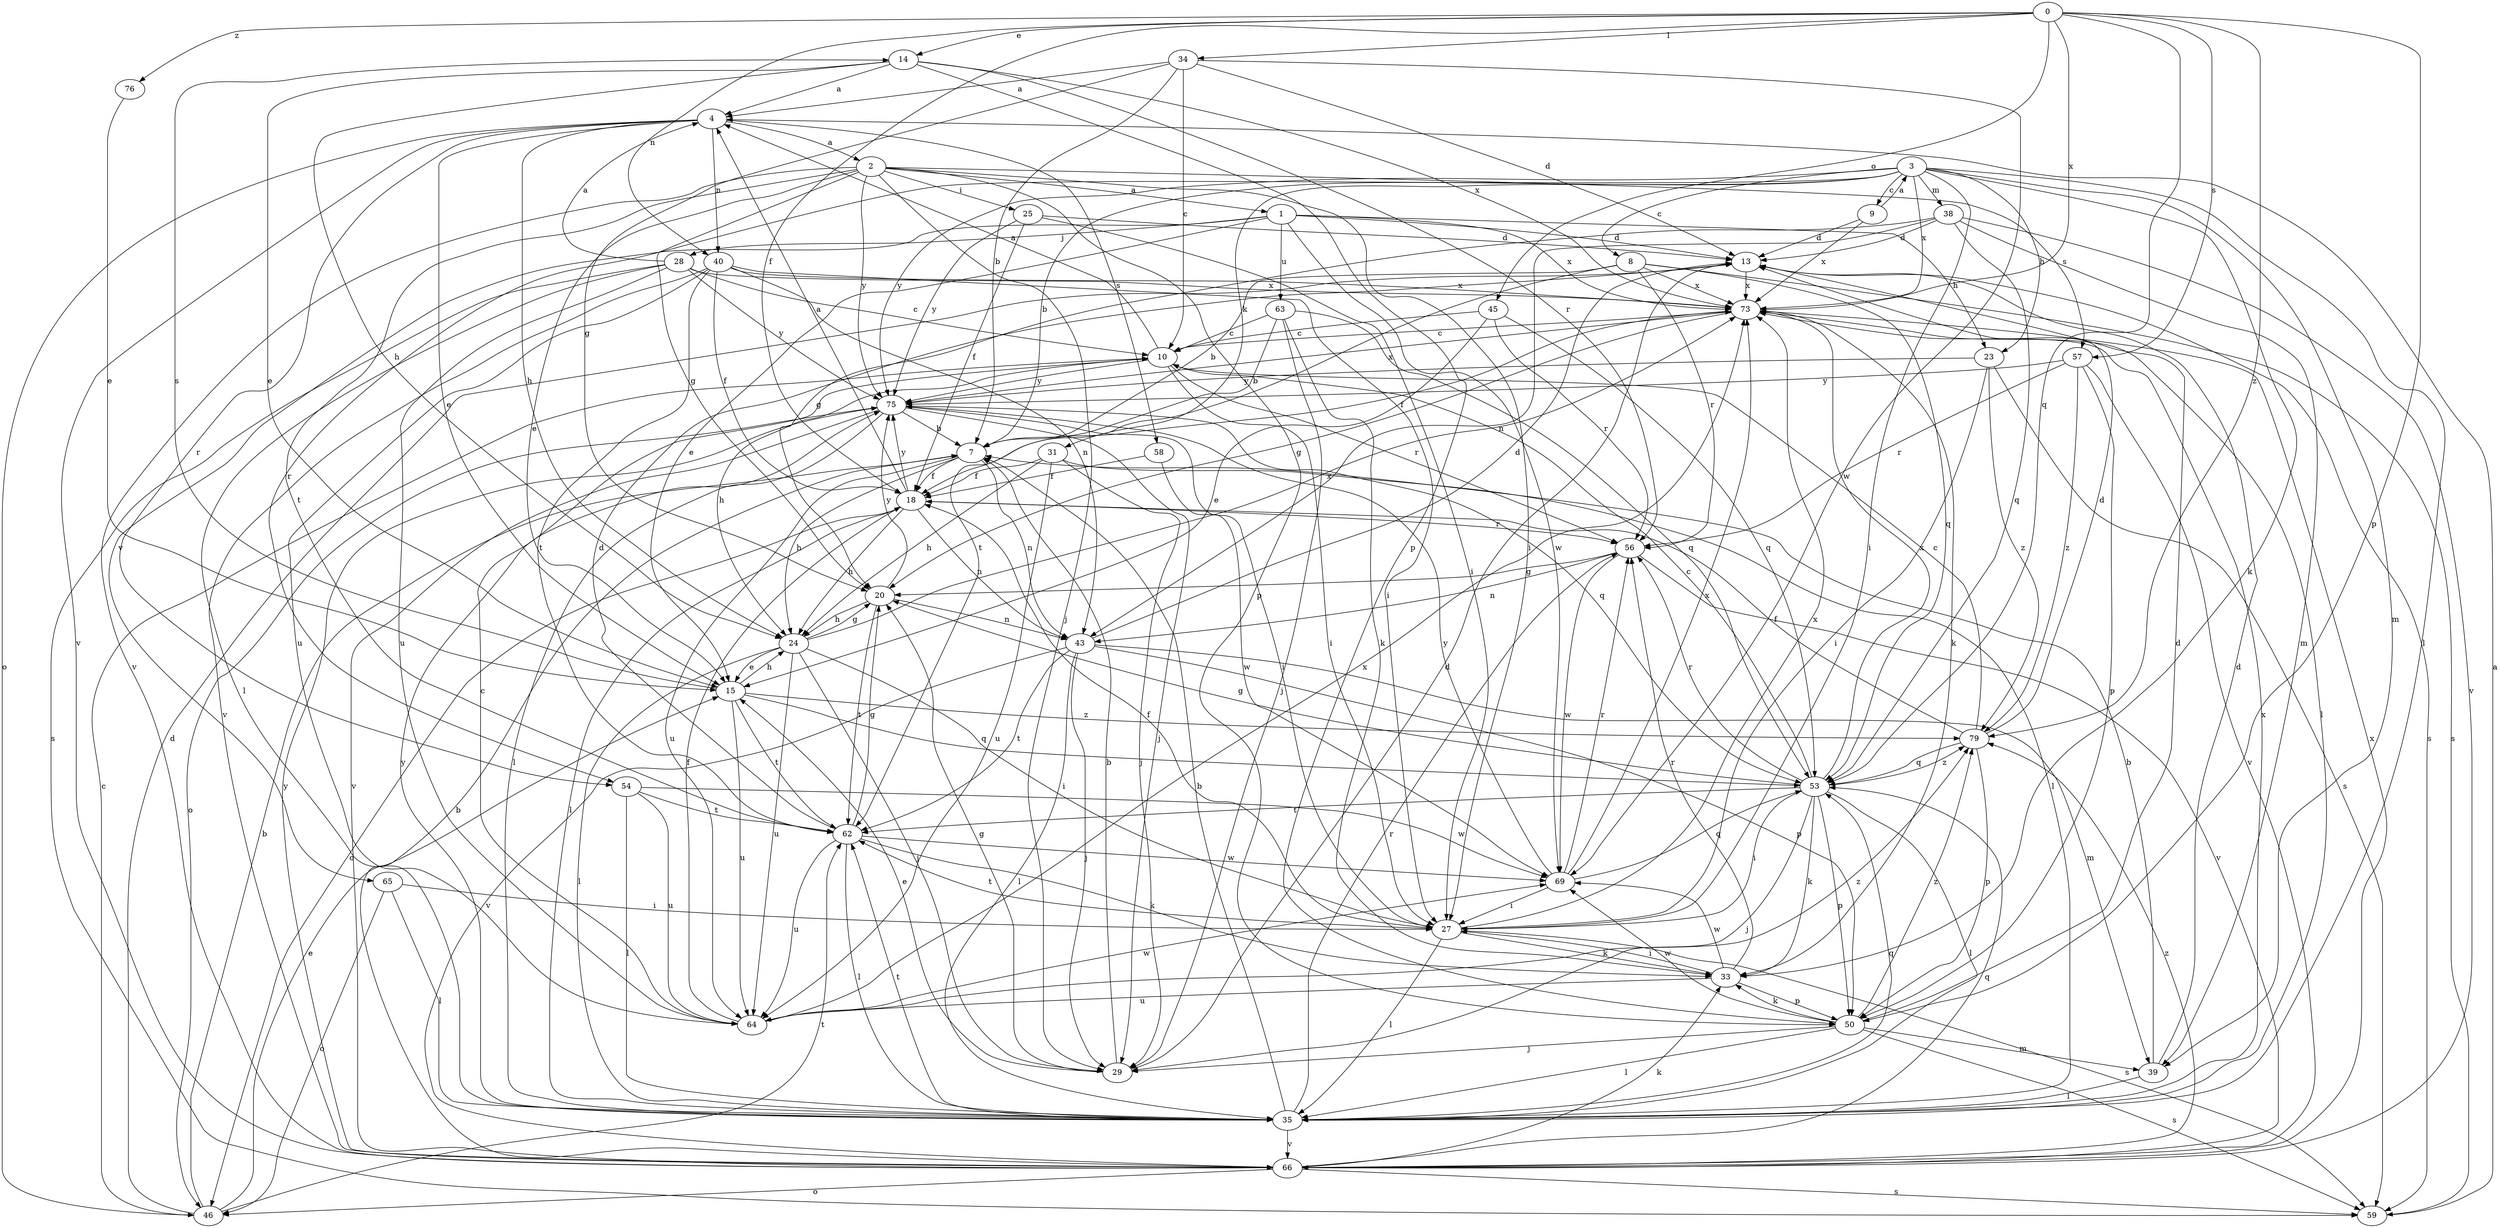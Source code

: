 strict digraph  {
0;
1;
2;
3;
4;
7;
8;
9;
10;
13;
14;
15;
18;
20;
23;
24;
25;
27;
28;
29;
31;
33;
34;
35;
38;
39;
40;
43;
45;
46;
50;
53;
54;
56;
57;
58;
59;
62;
63;
64;
65;
66;
69;
73;
75;
76;
79;
0 -> 14  [label=e];
0 -> 18  [label=f];
0 -> 34  [label=l];
0 -> 40  [label=n];
0 -> 45  [label=o];
0 -> 50  [label=p];
0 -> 53  [label=q];
0 -> 57  [label=s];
0 -> 73  [label=x];
0 -> 76  [label=z];
0 -> 79  [label=z];
1 -> 13  [label=d];
1 -> 15  [label=e];
1 -> 23  [label=h];
1 -> 28  [label=j];
1 -> 63  [label=u];
1 -> 65  [label=v];
1 -> 69  [label=w];
1 -> 73  [label=x];
2 -> 1  [label=a];
2 -> 15  [label=e];
2 -> 20  [label=g];
2 -> 25  [label=i];
2 -> 27  [label=i];
2 -> 29  [label=j];
2 -> 50  [label=p];
2 -> 57  [label=s];
2 -> 62  [label=t];
2 -> 66  [label=v];
2 -> 75  [label=y];
3 -> 7  [label=b];
3 -> 8  [label=c];
3 -> 9  [label=c];
3 -> 23  [label=h];
3 -> 27  [label=i];
3 -> 31  [label=k];
3 -> 33  [label=k];
3 -> 35  [label=l];
3 -> 38  [label=m];
3 -> 39  [label=m];
3 -> 54  [label=r];
3 -> 73  [label=x];
3 -> 75  [label=y];
4 -> 2  [label=a];
4 -> 15  [label=e];
4 -> 24  [label=h];
4 -> 40  [label=n];
4 -> 46  [label=o];
4 -> 54  [label=r];
4 -> 58  [label=s];
4 -> 66  [label=v];
7 -> 18  [label=f];
7 -> 24  [label=h];
7 -> 43  [label=n];
7 -> 64  [label=u];
8 -> 7  [label=b];
8 -> 53  [label=q];
8 -> 56  [label=r];
8 -> 59  [label=s];
8 -> 62  [label=t];
8 -> 73  [label=x];
9 -> 3  [label=a];
9 -> 13  [label=d];
9 -> 73  [label=x];
10 -> 4  [label=a];
10 -> 24  [label=h];
10 -> 27  [label=i];
10 -> 56  [label=r];
10 -> 75  [label=y];
13 -> 59  [label=s];
13 -> 73  [label=x];
14 -> 4  [label=a];
14 -> 15  [label=e];
14 -> 24  [label=h];
14 -> 50  [label=p];
14 -> 56  [label=r];
14 -> 73  [label=x];
15 -> 24  [label=h];
15 -> 53  [label=q];
15 -> 62  [label=t];
15 -> 64  [label=u];
15 -> 79  [label=z];
15 -> 14  [label=s];
18 -> 4  [label=a];
18 -> 24  [label=h];
18 -> 35  [label=l];
18 -> 43  [label=n];
18 -> 46  [label=o];
18 -> 56  [label=r];
18 -> 75  [label=y];
20 -> 24  [label=h];
20 -> 43  [label=n];
20 -> 62  [label=t];
20 -> 75  [label=y];
23 -> 27  [label=i];
23 -> 59  [label=s];
23 -> 75  [label=y];
23 -> 79  [label=z];
24 -> 15  [label=e];
24 -> 20  [label=g];
24 -> 27  [label=i];
24 -> 29  [label=j];
24 -> 35  [label=l];
24 -> 64  [label=u];
24 -> 73  [label=x];
25 -> 13  [label=d];
25 -> 18  [label=f];
25 -> 27  [label=i];
25 -> 75  [label=y];
27 -> 18  [label=f];
27 -> 33  [label=k];
27 -> 35  [label=l];
27 -> 59  [label=s];
27 -> 62  [label=t];
27 -> 73  [label=x];
28 -> 4  [label=a];
28 -> 10  [label=c];
28 -> 35  [label=l];
28 -> 59  [label=s];
28 -> 64  [label=u];
28 -> 73  [label=x];
28 -> 75  [label=y];
29 -> 7  [label=b];
29 -> 13  [label=d];
29 -> 15  [label=e];
29 -> 20  [label=g];
31 -> 18  [label=f];
31 -> 24  [label=h];
31 -> 29  [label=j];
31 -> 35  [label=l];
31 -> 64  [label=u];
33 -> 27  [label=i];
33 -> 50  [label=p];
33 -> 56  [label=r];
33 -> 64  [label=u];
33 -> 69  [label=w];
34 -> 4  [label=a];
34 -> 7  [label=b];
34 -> 10  [label=c];
34 -> 13  [label=d];
34 -> 20  [label=g];
34 -> 69  [label=w];
35 -> 7  [label=b];
35 -> 53  [label=q];
35 -> 56  [label=r];
35 -> 62  [label=t];
35 -> 66  [label=v];
35 -> 73  [label=x];
35 -> 75  [label=y];
38 -> 13  [label=d];
38 -> 20  [label=g];
38 -> 39  [label=m];
38 -> 43  [label=n];
38 -> 53  [label=q];
38 -> 66  [label=v];
39 -> 7  [label=b];
39 -> 13  [label=d];
39 -> 35  [label=l];
40 -> 18  [label=f];
40 -> 27  [label=i];
40 -> 43  [label=n];
40 -> 62  [label=t];
40 -> 64  [label=u];
40 -> 66  [label=v];
40 -> 73  [label=x];
43 -> 13  [label=d];
43 -> 29  [label=j];
43 -> 35  [label=l];
43 -> 39  [label=m];
43 -> 50  [label=p];
43 -> 62  [label=t];
43 -> 66  [label=v];
45 -> 10  [label=c];
45 -> 15  [label=e];
45 -> 53  [label=q];
45 -> 56  [label=r];
46 -> 7  [label=b];
46 -> 10  [label=c];
46 -> 13  [label=d];
46 -> 15  [label=e];
46 -> 62  [label=t];
50 -> 13  [label=d];
50 -> 29  [label=j];
50 -> 33  [label=k];
50 -> 35  [label=l];
50 -> 39  [label=m];
50 -> 59  [label=s];
50 -> 69  [label=w];
50 -> 79  [label=z];
53 -> 10  [label=c];
53 -> 20  [label=g];
53 -> 27  [label=i];
53 -> 29  [label=j];
53 -> 33  [label=k];
53 -> 35  [label=l];
53 -> 50  [label=p];
53 -> 56  [label=r];
53 -> 62  [label=t];
53 -> 73  [label=x];
53 -> 79  [label=z];
54 -> 35  [label=l];
54 -> 62  [label=t];
54 -> 64  [label=u];
54 -> 69  [label=w];
56 -> 20  [label=g];
56 -> 43  [label=n];
56 -> 66  [label=v];
56 -> 69  [label=w];
57 -> 50  [label=p];
57 -> 56  [label=r];
57 -> 66  [label=v];
57 -> 75  [label=y];
57 -> 79  [label=z];
58 -> 18  [label=f];
58 -> 69  [label=w];
59 -> 4  [label=a];
62 -> 13  [label=d];
62 -> 20  [label=g];
62 -> 33  [label=k];
62 -> 35  [label=l];
62 -> 64  [label=u];
62 -> 69  [label=w];
63 -> 7  [label=b];
63 -> 10  [label=c];
63 -> 29  [label=j];
63 -> 33  [label=k];
63 -> 53  [label=q];
64 -> 10  [label=c];
64 -> 18  [label=f];
64 -> 69  [label=w];
64 -> 73  [label=x];
64 -> 79  [label=z];
65 -> 27  [label=i];
65 -> 35  [label=l];
65 -> 46  [label=o];
66 -> 7  [label=b];
66 -> 33  [label=k];
66 -> 46  [label=o];
66 -> 53  [label=q];
66 -> 59  [label=s];
66 -> 73  [label=x];
66 -> 75  [label=y];
66 -> 79  [label=z];
69 -> 27  [label=i];
69 -> 53  [label=q];
69 -> 56  [label=r];
69 -> 73  [label=x];
69 -> 75  [label=y];
73 -> 10  [label=c];
73 -> 18  [label=f];
73 -> 20  [label=g];
73 -> 33  [label=k];
73 -> 35  [label=l];
75 -> 7  [label=b];
75 -> 27  [label=i];
75 -> 29  [label=j];
75 -> 35  [label=l];
75 -> 46  [label=o];
75 -> 53  [label=q];
75 -> 66  [label=v];
75 -> 73  [label=x];
76 -> 15  [label=e];
79 -> 10  [label=c];
79 -> 13  [label=d];
79 -> 18  [label=f];
79 -> 50  [label=p];
79 -> 53  [label=q];
}
